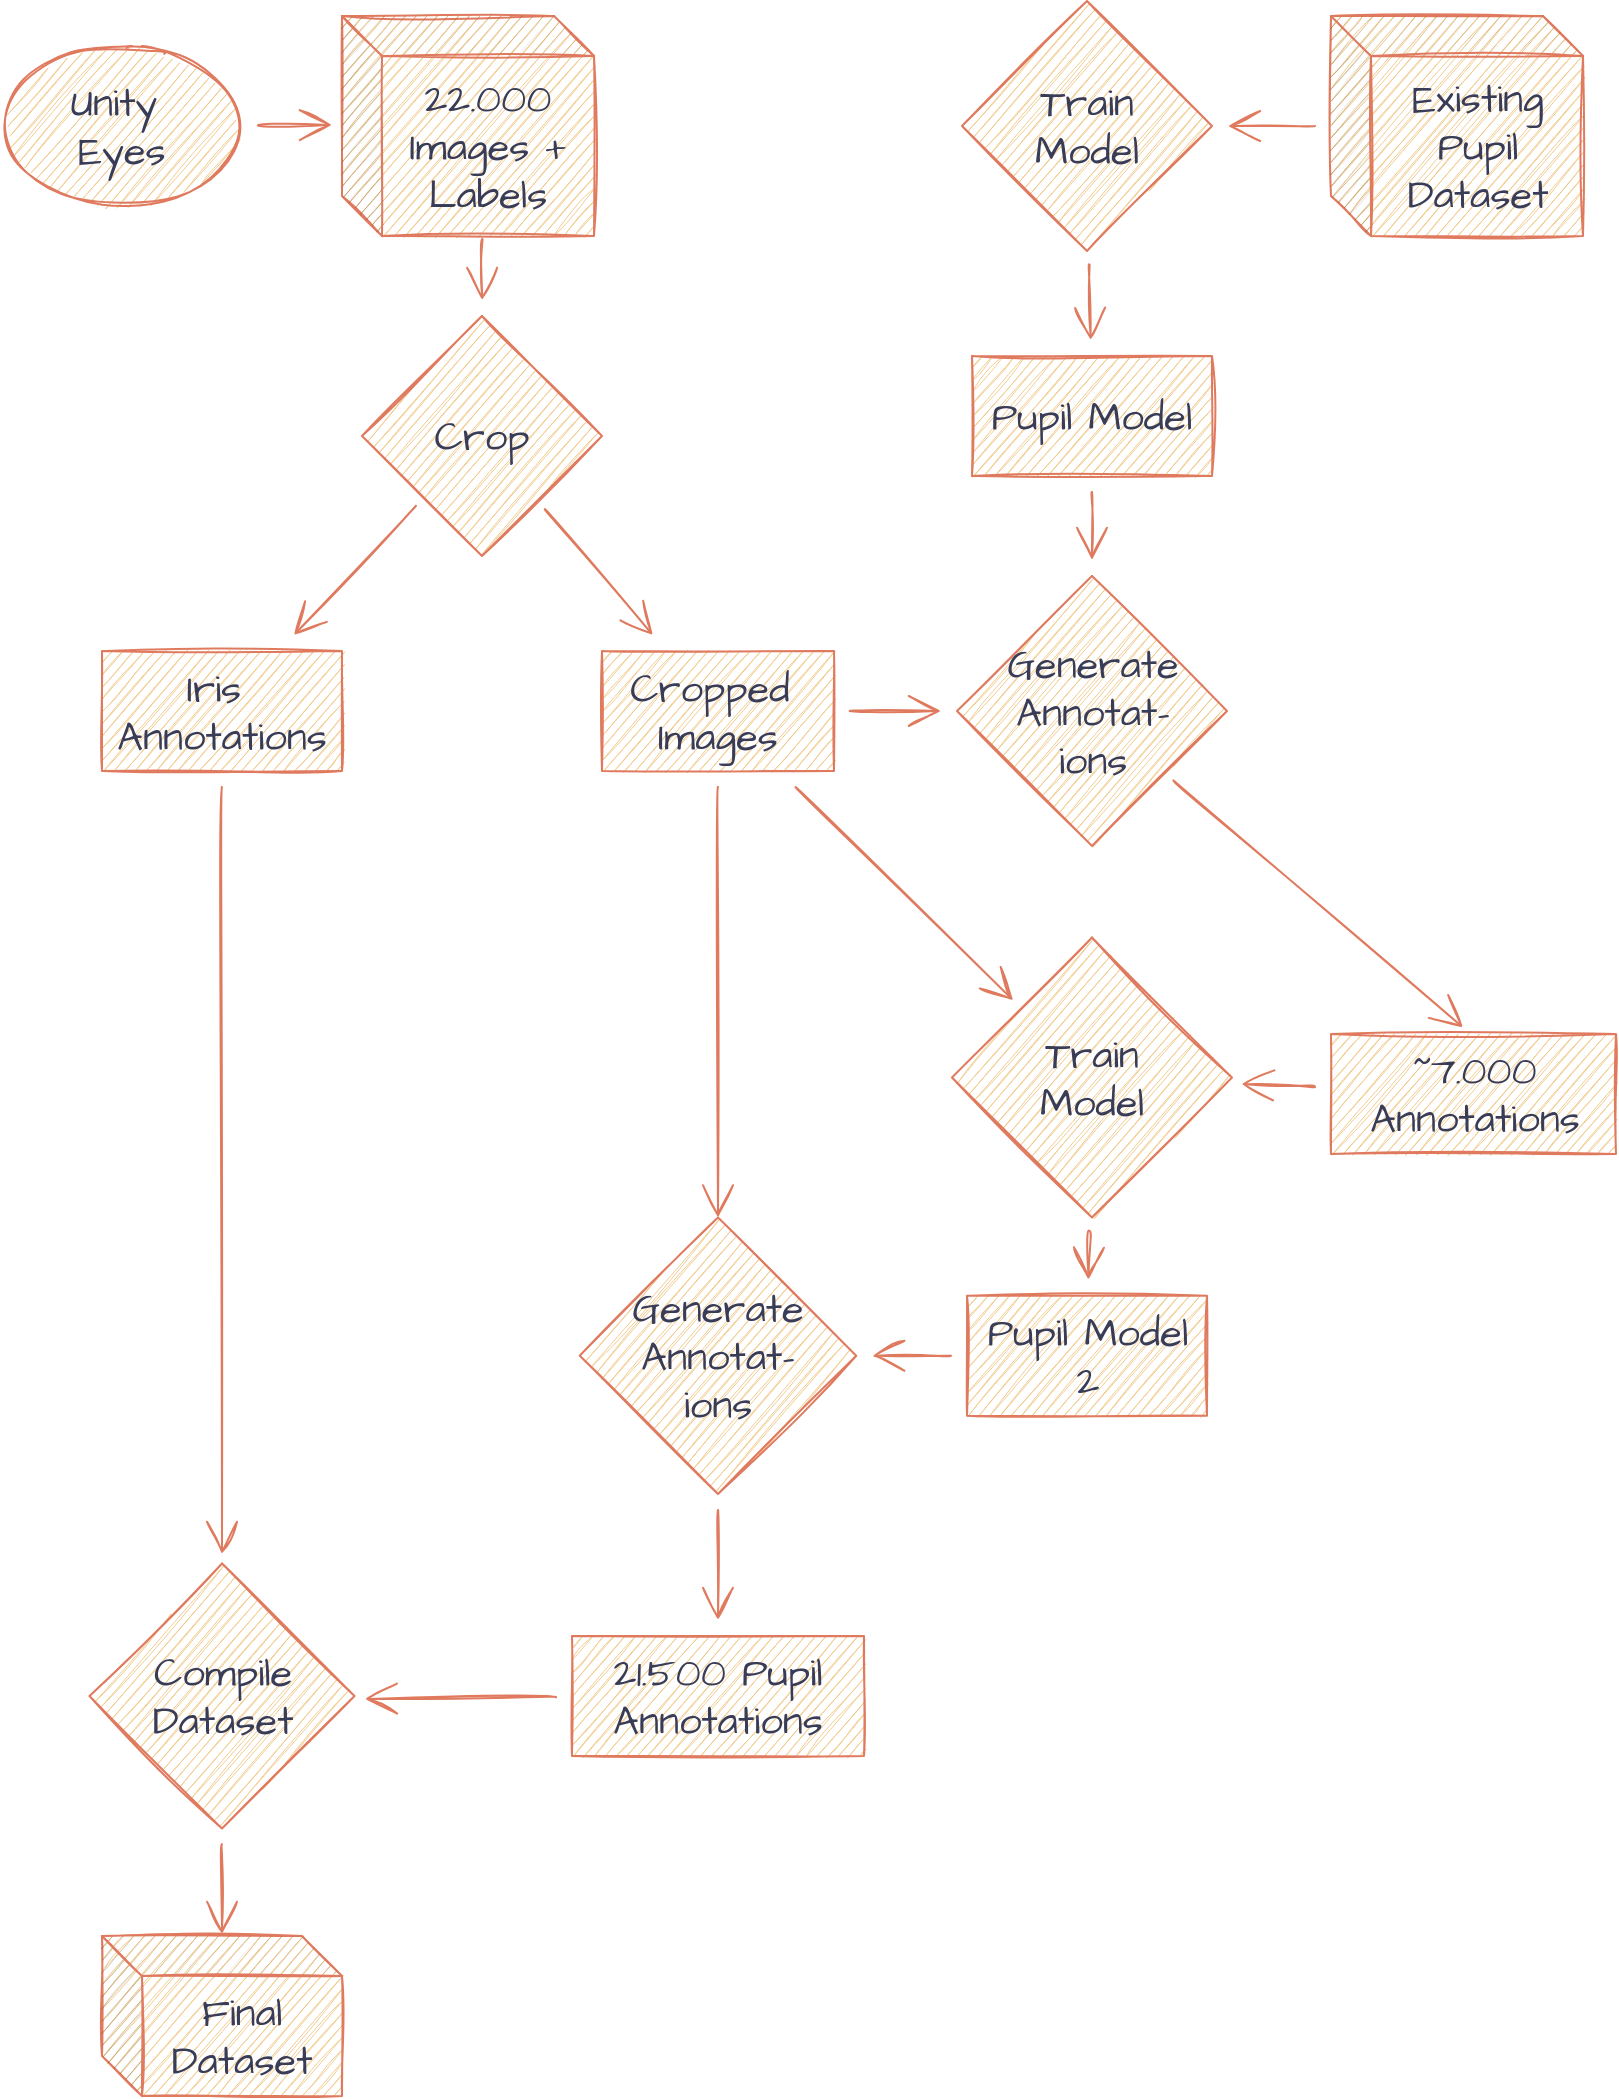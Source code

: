 <mxfile version="15.4.0" type="device"><diagram id="C5RBs43oDa-KdzZeNtuy" name="Page-1"><mxGraphModel dx="1086" dy="966" grid="1" gridSize="10" guides="1" tooltips="1" connect="1" arrows="1" fold="1" page="1" pageScale="1" pageWidth="827" pageHeight="1169" background="none" math="0" shadow="0"><root><mxCell id="WIyWlLk6GJQsqaUBKTNV-0"/><mxCell id="WIyWlLk6GJQsqaUBKTNV-1" parent="WIyWlLk6GJQsqaUBKTNV-0"/><mxCell id="pqBF0cvK7eCDuanpFvQr-18" value="Crop" style="rhombus;whiteSpace=wrap;html=1;hachureGap=4;pointerEvents=0;fontFamily=Architects Daughter;fontSize=20;sketch=1;fillColor=#F2CC8F;strokeColor=#E07A5F;fontColor=#393C56;fontSource=https%3A%2F%2Ffonts.googleapis.com%2Fcss%3Ffamily%3DArchitects%2BDaughter;" parent="WIyWlLk6GJQsqaUBKTNV-1" vertex="1"><mxGeometry x="180" y="181" width="120" height="120" as="geometry"/></mxCell><mxCell id="pqBF0cvK7eCDuanpFvQr-22" value="Iris&amp;nbsp;&lt;br&gt;Annotations" style="whiteSpace=wrap;html=1;hachureGap=4;pointerEvents=0;fontFamily=Architects Daughter;fontSize=20;sketch=1;fillColor=#F2CC8F;strokeColor=#E07A5F;fontColor=#393C56;fontSource=https%3A%2F%2Ffonts.googleapis.com%2Fcss%3Ffamily%3DArchitects%2BDaughter;" parent="WIyWlLk6GJQsqaUBKTNV-1" vertex="1"><mxGeometry x="50" y="348.5" width="120" height="60" as="geometry"/></mxCell><mxCell id="pqBF0cvK7eCDuanpFvQr-23" value="" style="edgeStyle=none;hachureGap=4;orthogonalLoop=1;jettySize=auto;html=1;fontFamily=Architects Daughter;fontSize=16;endArrow=open;startSize=14;endSize=14;sourcePerimeterSpacing=8;targetPerimeterSpacing=8;sketch=1;curved=1;labelBackgroundColor=#F4F1DE;strokeColor=#E07A5F;fontColor=#393C56;fontSource=https%3A%2F%2Ffonts.googleapis.com%2Fcss%3Ffamily%3DArchitects%2BDaughter;" parent="WIyWlLk6GJQsqaUBKTNV-1" source="pqBF0cvK7eCDuanpFvQr-18" target="pqBF0cvK7eCDuanpFvQr-22" edge="1"><mxGeometry y="23.5" as="geometry"/></mxCell><mxCell id="pqBF0cvK7eCDuanpFvQr-24" value="&lt;span&gt;22.000 Images + Labels&lt;/span&gt;" style="shape=cube;whiteSpace=wrap;html=1;boundedLbl=1;backgroundOutline=1;darkOpacity=0.05;darkOpacity2=0.1;hachureGap=4;pointerEvents=0;fontFamily=Architects Daughter;fontSize=20;sketch=1;fillColor=#F2CC8F;strokeColor=#E07A5F;fontColor=#393C56;fontSource=https%3A%2F%2Ffonts.googleapis.com%2Fcss%3Ffamily%3DArchitects%2BDaughter;" parent="WIyWlLk6GJQsqaUBKTNV-1" vertex="1"><mxGeometry x="170" y="31" width="126" height="110" as="geometry"/></mxCell><mxCell id="pqBF0cvK7eCDuanpFvQr-19" value="" style="edgeStyle=none;hachureGap=4;orthogonalLoop=1;jettySize=auto;html=1;fontFamily=Architects Daughter;fontSize=16;endArrow=open;startSize=14;endSize=14;sourcePerimeterSpacing=8;targetPerimeterSpacing=8;exitX=0.556;exitY=1.014;exitDx=0;exitDy=0;exitPerimeter=0;sketch=1;curved=1;labelBackgroundColor=#F4F1DE;strokeColor=#E07A5F;fontColor=#393C56;fontSource=https%3A%2F%2Ffonts.googleapis.com%2Fcss%3Ffamily%3DArchitects%2BDaughter;" parent="WIyWlLk6GJQsqaUBKTNV-1" source="pqBF0cvK7eCDuanpFvQr-24" target="pqBF0cvK7eCDuanpFvQr-18" edge="1"><mxGeometry y="23.5" as="geometry"><mxPoint x="374.683" y="149" as="sourcePoint"/></mxGeometry></mxCell><mxCell id="pqBF0cvK7eCDuanpFvQr-82" style="edgeStyle=none;hachureGap=4;orthogonalLoop=1;jettySize=auto;html=1;entryX=-0.04;entryY=0.495;entryDx=0;entryDy=0;entryPerimeter=0;fontFamily=Architects Daughter;fontSize=16;endArrow=open;startSize=14;endSize=14;sourcePerimeterSpacing=8;targetPerimeterSpacing=8;sketch=1;curved=1;labelBackgroundColor=#F4F1DE;strokeColor=#E07A5F;fontColor=#393C56;fontSource=https%3A%2F%2Ffonts.googleapis.com%2Fcss%3Ffamily%3DArchitects%2BDaughter;" parent="WIyWlLk6GJQsqaUBKTNV-1" source="pqBF0cvK7eCDuanpFvQr-29" target="pqBF0cvK7eCDuanpFvQr-24" edge="1"><mxGeometry y="23.5" as="geometry"/></mxCell><mxCell id="pqBF0cvK7eCDuanpFvQr-29" value="Unity&amp;nbsp;&lt;br&gt;Eyes" style="ellipse;whiteSpace=wrap;html=1;hachureGap=4;pointerEvents=0;fontFamily=Architects Daughter;fontSize=20;sketch=1;fillColor=#F2CC8F;strokeColor=#E07A5F;fontColor=#393C56;fontSource=https%3A%2F%2Ffonts.googleapis.com%2Fcss%3Ffamily%3DArchitects%2BDaughter;" parent="WIyWlLk6GJQsqaUBKTNV-1" vertex="1"><mxGeometry y="46" width="120" height="80" as="geometry"/></mxCell><mxCell id="pqBF0cvK7eCDuanpFvQr-31" value="Cropped&amp;nbsp;&lt;br&gt;Images" style="whiteSpace=wrap;html=1;hachureGap=4;pointerEvents=0;fontFamily=Architects Daughter;fontSize=20;sketch=1;fillColor=#F2CC8F;strokeColor=#E07A5F;fontColor=#393C56;fontSource=https%3A%2F%2Ffonts.googleapis.com%2Fcss%3Ffamily%3DArchitects%2BDaughter;" parent="WIyWlLk6GJQsqaUBKTNV-1" vertex="1"><mxGeometry x="300" y="348.5" width="116" height="60" as="geometry"/></mxCell><mxCell id="pqBF0cvK7eCDuanpFvQr-32" value="" style="edgeStyle=none;hachureGap=4;orthogonalLoop=1;jettySize=auto;html=1;fontFamily=Architects Daughter;fontSize=16;endArrow=open;startSize=14;endSize=14;sourcePerimeterSpacing=8;targetPerimeterSpacing=8;sketch=1;curved=1;labelBackgroundColor=#F4F1DE;strokeColor=#E07A5F;fontColor=#393C56;fontSource=https%3A%2F%2Ffonts.googleapis.com%2Fcss%3Ffamily%3DArchitects%2BDaughter;" parent="WIyWlLk6GJQsqaUBKTNV-1" source="pqBF0cvK7eCDuanpFvQr-18" target="pqBF0cvK7eCDuanpFvQr-31" edge="1"><mxGeometry y="23.5" as="geometry"/></mxCell><mxCell id="pqBF0cvK7eCDuanpFvQr-33" value="&lt;span&gt;Existing Pupil Dataset&lt;/span&gt;" style="shape=cube;whiteSpace=wrap;html=1;boundedLbl=1;backgroundOutline=1;darkOpacity=0.05;darkOpacity2=0.1;hachureGap=4;pointerEvents=0;fontFamily=Architects Daughter;fontSize=20;sketch=1;fillColor=#F2CC8F;strokeColor=#E07A5F;fontColor=#393C56;fontSource=https%3A%2F%2Ffonts.googleapis.com%2Fcss%3Ffamily%3DArchitects%2BDaughter;" parent="WIyWlLk6GJQsqaUBKTNV-1" vertex="1"><mxGeometry x="664.5" y="31" width="126" height="110" as="geometry"/></mxCell><mxCell id="pqBF0cvK7eCDuanpFvQr-34" value="Train&lt;br&gt;Model" style="rhombus;whiteSpace=wrap;html=1;hachureGap=4;pointerEvents=0;fontFamily=Architects Daughter;fontSize=20;sketch=1;fillColor=#F2CC8F;strokeColor=#E07A5F;fontColor=#393C56;fontSource=https%3A%2F%2Ffonts.googleapis.com%2Fcss%3Ffamily%3DArchitects%2BDaughter;" parent="WIyWlLk6GJQsqaUBKTNV-1" vertex="1"><mxGeometry x="480" y="23.5" width="125" height="125" as="geometry"/></mxCell><mxCell id="pqBF0cvK7eCDuanpFvQr-35" value="" style="edgeStyle=none;hachureGap=4;orthogonalLoop=1;jettySize=auto;html=1;fontFamily=Architects Daughter;fontSize=16;endArrow=open;startSize=14;endSize=14;sourcePerimeterSpacing=8;targetPerimeterSpacing=8;sketch=1;curved=1;labelBackgroundColor=#F4F1DE;strokeColor=#E07A5F;fontColor=#393C56;fontSource=https%3A%2F%2Ffonts.googleapis.com%2Fcss%3Ffamily%3DArchitects%2BDaughter;" parent="WIyWlLk6GJQsqaUBKTNV-1" source="pqBF0cvK7eCDuanpFvQr-33" target="pqBF0cvK7eCDuanpFvQr-34" edge="1"><mxGeometry y="23.5" as="geometry"/></mxCell><mxCell id="pqBF0cvK7eCDuanpFvQr-38" value="Pupil Model" style="whiteSpace=wrap;html=1;hachureGap=4;pointerEvents=0;fontFamily=Architects Daughter;fontSize=20;sketch=1;fillColor=#F2CC8F;strokeColor=#E07A5F;fontColor=#393C56;fontSource=https%3A%2F%2Ffonts.googleapis.com%2Fcss%3Ffamily%3DArchitects%2BDaughter;" parent="WIyWlLk6GJQsqaUBKTNV-1" vertex="1"><mxGeometry x="485" y="201" width="120" height="60" as="geometry"/></mxCell><mxCell id="pqBF0cvK7eCDuanpFvQr-39" value="" style="edgeStyle=none;hachureGap=4;orthogonalLoop=1;jettySize=auto;html=1;fontFamily=Architects Daughter;fontSize=16;endArrow=open;startSize=14;endSize=14;sourcePerimeterSpacing=8;targetPerimeterSpacing=8;sketch=1;curved=1;labelBackgroundColor=#F4F1DE;strokeColor=#E07A5F;fontColor=#393C56;fontSource=https%3A%2F%2Ffonts.googleapis.com%2Fcss%3Ffamily%3DArchitects%2BDaughter;" parent="WIyWlLk6GJQsqaUBKTNV-1" source="pqBF0cvK7eCDuanpFvQr-34" target="pqBF0cvK7eCDuanpFvQr-38" edge="1"><mxGeometry y="23.5" as="geometry"/></mxCell><mxCell id="pqBF0cvK7eCDuanpFvQr-40" value="Generate&lt;br&gt;Annotat-&lt;br&gt;ions" style="rhombus;whiteSpace=wrap;html=1;hachureGap=4;pointerEvents=0;fontFamily=Architects Daughter;fontSize=20;sketch=1;fillColor=#F2CC8F;strokeColor=#E07A5F;fontColor=#393C56;fontSource=https%3A%2F%2Ffonts.googleapis.com%2Fcss%3Ffamily%3DArchitects%2BDaughter;" parent="WIyWlLk6GJQsqaUBKTNV-1" vertex="1"><mxGeometry x="477.5" y="311" width="135" height="135" as="geometry"/></mxCell><mxCell id="pqBF0cvK7eCDuanpFvQr-77" style="edgeStyle=none;hachureGap=4;orthogonalLoop=1;jettySize=auto;html=1;fontFamily=Architects Daughter;fontSize=16;endArrow=open;startSize=14;endSize=14;sourcePerimeterSpacing=8;targetPerimeterSpacing=8;sketch=1;curved=1;labelBackgroundColor=#F4F1DE;strokeColor=#E07A5F;fontColor=#393C56;fontSource=https%3A%2F%2Ffonts.googleapis.com%2Fcss%3Ffamily%3DArchitects%2BDaughter;" parent="WIyWlLk6GJQsqaUBKTNV-1" source="pqBF0cvK7eCDuanpFvQr-31" target="pqBF0cvK7eCDuanpFvQr-40" edge="1"><mxGeometry y="23.5" as="geometry"/></mxCell><mxCell id="pqBF0cvK7eCDuanpFvQr-45" style="edgeStyle=none;hachureGap=4;orthogonalLoop=1;jettySize=auto;html=1;fontFamily=Architects Daughter;fontSize=16;endArrow=open;startSize=14;endSize=14;sourcePerimeterSpacing=8;targetPerimeterSpacing=8;sketch=1;curved=1;labelBackgroundColor=#F4F1DE;strokeColor=#E07A5F;fontColor=#393C56;fontSource=https%3A%2F%2Ffonts.googleapis.com%2Fcss%3Ffamily%3DArchitects%2BDaughter;" parent="WIyWlLk6GJQsqaUBKTNV-1" source="pqBF0cvK7eCDuanpFvQr-38" target="pqBF0cvK7eCDuanpFvQr-40" edge="1"><mxGeometry y="23.5" as="geometry"/></mxCell><mxCell id="pqBF0cvK7eCDuanpFvQr-51" value="~7.000 Annotations" style="whiteSpace=wrap;html=1;hachureGap=4;pointerEvents=0;fontFamily=Architects Daughter;fontSize=20;sketch=1;fillColor=#F2CC8F;strokeColor=#E07A5F;fontColor=#393C56;fontSource=https%3A%2F%2Ffonts.googleapis.com%2Fcss%3Ffamily%3DArchitects%2BDaughter;" parent="WIyWlLk6GJQsqaUBKTNV-1" vertex="1"><mxGeometry x="664.5" y="540" width="142.5" height="60" as="geometry"/></mxCell><mxCell id="pqBF0cvK7eCDuanpFvQr-52" value="" style="edgeStyle=none;hachureGap=4;orthogonalLoop=1;jettySize=auto;html=1;fontFamily=Architects Daughter;fontSize=16;endArrow=open;startSize=14;endSize=14;sourcePerimeterSpacing=8;targetPerimeterSpacing=8;sketch=1;curved=1;labelBackgroundColor=#F4F1DE;strokeColor=#E07A5F;fontColor=#393C56;entryX=0.463;entryY=-0.055;entryDx=0;entryDy=0;entryPerimeter=0;fontSource=https%3A%2F%2Ffonts.googleapis.com%2Fcss%3Ffamily%3DArchitects%2BDaughter;" parent="WIyWlLk6GJQsqaUBKTNV-1" source="pqBF0cvK7eCDuanpFvQr-40" target="pqBF0cvK7eCDuanpFvQr-51" edge="1"><mxGeometry y="23.5" as="geometry"/></mxCell><mxCell id="pqBF0cvK7eCDuanpFvQr-56" value="Train&lt;br&gt;Model" style="rhombus;whiteSpace=wrap;html=1;hachureGap=4;pointerEvents=0;fontFamily=Architects Daughter;fontSize=20;sketch=1;fillColor=#F2CC8F;strokeColor=#E07A5F;fontColor=#393C56;fontSource=https%3A%2F%2Ffonts.googleapis.com%2Fcss%3Ffamily%3DArchitects%2BDaughter;" parent="WIyWlLk6GJQsqaUBKTNV-1" vertex="1"><mxGeometry x="475" y="491.75" width="140" height="140" as="geometry"/></mxCell><mxCell id="pqBF0cvK7eCDuanpFvQr-80" style="edgeStyle=none;hachureGap=4;orthogonalLoop=1;jettySize=auto;html=1;fontFamily=Architects Daughter;fontSize=16;endArrow=open;startSize=14;endSize=14;sourcePerimeterSpacing=8;targetPerimeterSpacing=8;sketch=1;curved=1;labelBackgroundColor=#F4F1DE;strokeColor=#E07A5F;fontColor=#393C56;fontSource=https%3A%2F%2Ffonts.googleapis.com%2Fcss%3Ffamily%3DArchitects%2BDaughter;" parent="WIyWlLk6GJQsqaUBKTNV-1" source="pqBF0cvK7eCDuanpFvQr-31" target="pqBF0cvK7eCDuanpFvQr-56" edge="1"><mxGeometry y="23.5" as="geometry"/></mxCell><mxCell id="pqBF0cvK7eCDuanpFvQr-81" style="edgeStyle=none;hachureGap=4;orthogonalLoop=1;jettySize=auto;html=1;fontFamily=Architects Daughter;fontSize=16;endArrow=open;startSize=14;endSize=14;sourcePerimeterSpacing=8;targetPerimeterSpacing=8;sketch=1;curved=1;labelBackgroundColor=#F4F1DE;strokeColor=#E07A5F;fontColor=#393C56;fontSource=https%3A%2F%2Ffonts.googleapis.com%2Fcss%3Ffamily%3DArchitects%2BDaughter;" parent="WIyWlLk6GJQsqaUBKTNV-1" source="pqBF0cvK7eCDuanpFvQr-51" target="pqBF0cvK7eCDuanpFvQr-56" edge="1"><mxGeometry y="23.5" as="geometry"/></mxCell><mxCell id="pqBF0cvK7eCDuanpFvQr-59" value="Pupil Model 2" style="whiteSpace=wrap;html=1;hachureGap=4;pointerEvents=0;fontFamily=Architects Daughter;fontSize=20;sketch=1;fillColor=#F2CC8F;strokeColor=#E07A5F;fontColor=#393C56;fontSource=https%3A%2F%2Ffonts.googleapis.com%2Fcss%3Ffamily%3DArchitects%2BDaughter;" parent="WIyWlLk6GJQsqaUBKTNV-1" vertex="1"><mxGeometry x="482.5" y="670.87" width="120" height="60" as="geometry"/></mxCell><mxCell id="pqBF0cvK7eCDuanpFvQr-60" value="" style="edgeStyle=none;hachureGap=4;orthogonalLoop=1;jettySize=auto;html=1;fontFamily=Architects Daughter;fontSize=16;endArrow=open;startSize=14;endSize=14;sourcePerimeterSpacing=8;targetPerimeterSpacing=8;sketch=1;curved=1;labelBackgroundColor=#F4F1DE;strokeColor=#E07A5F;fontColor=#393C56;fontSource=https%3A%2F%2Ffonts.googleapis.com%2Fcss%3Ffamily%3DArchitects%2BDaughter;" parent="WIyWlLk6GJQsqaUBKTNV-1" source="pqBF0cvK7eCDuanpFvQr-56" target="pqBF0cvK7eCDuanpFvQr-59" edge="1"><mxGeometry y="23.5" as="geometry"/></mxCell><mxCell id="pqBF0cvK7eCDuanpFvQr-65" value="Generate&lt;br&gt;Annotat-&lt;br&gt;ions" style="rhombus;whiteSpace=wrap;html=1;hachureGap=4;pointerEvents=0;fontFamily=Architects Daughter;fontSize=20;sketch=1;fillColor=#F2CC8F;strokeColor=#E07A5F;fontColor=#393C56;fontSource=https%3A%2F%2Ffonts.googleapis.com%2Fcss%3Ffamily%3DArchitects%2BDaughter;" parent="WIyWlLk6GJQsqaUBKTNV-1" vertex="1"><mxGeometry x="288.88" y="631.75" width="138.25" height="138.25" as="geometry"/></mxCell><mxCell id="pqBF0cvK7eCDuanpFvQr-66" style="edgeStyle=none;hachureGap=4;orthogonalLoop=1;jettySize=auto;html=1;entryX=0.5;entryY=0;entryDx=0;entryDy=0;fontFamily=Architects Daughter;fontSize=16;endArrow=open;startSize=14;endSize=14;sourcePerimeterSpacing=8;targetPerimeterSpacing=8;sketch=1;curved=1;labelBackgroundColor=#F4F1DE;strokeColor=#E07A5F;fontColor=#393C56;fontSource=https%3A%2F%2Ffonts.googleapis.com%2Fcss%3Ffamily%3DArchitects%2BDaughter;" parent="WIyWlLk6GJQsqaUBKTNV-1" source="pqBF0cvK7eCDuanpFvQr-31" target="pqBF0cvK7eCDuanpFvQr-65" edge="1"><mxGeometry y="23.5" as="geometry"/></mxCell><mxCell id="pqBF0cvK7eCDuanpFvQr-67" style="edgeStyle=none;hachureGap=4;orthogonalLoop=1;jettySize=auto;html=1;fontFamily=Architects Daughter;fontSize=16;endArrow=open;startSize=14;endSize=14;sourcePerimeterSpacing=8;targetPerimeterSpacing=8;sketch=1;curved=1;labelBackgroundColor=#F4F1DE;strokeColor=#E07A5F;fontColor=#393C56;fontSource=https%3A%2F%2Ffonts.googleapis.com%2Fcss%3Ffamily%3DArchitects%2BDaughter;" parent="WIyWlLk6GJQsqaUBKTNV-1" source="pqBF0cvK7eCDuanpFvQr-59" target="pqBF0cvK7eCDuanpFvQr-65" edge="1"><mxGeometry y="23.5" as="geometry"/></mxCell><mxCell id="pqBF0cvK7eCDuanpFvQr-68" value="21.500 Pupil Annotations" style="whiteSpace=wrap;html=1;hachureGap=4;pointerEvents=0;fontFamily=Architects Daughter;fontSize=20;sketch=1;fillColor=#F2CC8F;strokeColor=#E07A5F;fontColor=#393C56;fontSource=https%3A%2F%2Ffonts.googleapis.com%2Fcss%3Ffamily%3DArchitects%2BDaughter;" parent="WIyWlLk6GJQsqaUBKTNV-1" vertex="1"><mxGeometry x="285" y="841" width="146" height="60" as="geometry"/></mxCell><mxCell id="pqBF0cvK7eCDuanpFvQr-69" value="" style="edgeStyle=none;hachureGap=4;orthogonalLoop=1;jettySize=auto;html=1;fontFamily=Architects Daughter;fontSize=16;endArrow=open;startSize=14;endSize=14;sourcePerimeterSpacing=8;targetPerimeterSpacing=8;sketch=1;curved=1;labelBackgroundColor=#F4F1DE;strokeColor=#E07A5F;fontColor=#393C56;fontSource=https%3A%2F%2Ffonts.googleapis.com%2Fcss%3Ffamily%3DArchitects%2BDaughter;" parent="WIyWlLk6GJQsqaUBKTNV-1" source="pqBF0cvK7eCDuanpFvQr-65" target="pqBF0cvK7eCDuanpFvQr-68" edge="1"><mxGeometry y="23.5" as="geometry"/></mxCell><mxCell id="pqBF0cvK7eCDuanpFvQr-72" value="Compile Dataset" style="rhombus;whiteSpace=wrap;html=1;hachureGap=4;pointerEvents=0;fontFamily=Architects Daughter;fontSize=20;sketch=1;fillColor=#F2CC8F;strokeColor=#E07A5F;fontColor=#393C56;fontSource=https%3A%2F%2Ffonts.googleapis.com%2Fcss%3Ffamily%3DArchitects%2BDaughter;" parent="WIyWlLk6GJQsqaUBKTNV-1" vertex="1"><mxGeometry x="43.75" y="804.75" width="132.5" height="132.5" as="geometry"/></mxCell><mxCell id="pqBF0cvK7eCDuanpFvQr-73" value="" style="edgeStyle=none;hachureGap=4;orthogonalLoop=1;jettySize=auto;html=1;fontFamily=Architects Daughter;fontSize=16;endArrow=open;startSize=14;endSize=14;sourcePerimeterSpacing=8;targetPerimeterSpacing=8;sketch=1;curved=1;labelBackgroundColor=#F4F1DE;strokeColor=#E07A5F;fontColor=#393C56;fontSource=https%3A%2F%2Ffonts.googleapis.com%2Fcss%3Ffamily%3DArchitects%2BDaughter;" parent="WIyWlLk6GJQsqaUBKTNV-1" source="pqBF0cvK7eCDuanpFvQr-22" edge="1"><mxGeometry y="23.5" as="geometry"><mxPoint x="110" y="800" as="targetPoint"/></mxGeometry></mxCell><mxCell id="pqBF0cvK7eCDuanpFvQr-74" style="edgeStyle=none;hachureGap=4;orthogonalLoop=1;jettySize=auto;html=1;entryX=1.039;entryY=0.511;entryDx=0;entryDy=0;entryPerimeter=0;fontFamily=Architects Daughter;fontSize=16;endArrow=open;startSize=14;endSize=14;sourcePerimeterSpacing=8;targetPerimeterSpacing=8;sketch=1;curved=1;labelBackgroundColor=#F4F1DE;strokeColor=#E07A5F;fontColor=#393C56;fontSource=https%3A%2F%2Ffonts.googleapis.com%2Fcss%3Ffamily%3DArchitects%2BDaughter;" parent="WIyWlLk6GJQsqaUBKTNV-1" source="pqBF0cvK7eCDuanpFvQr-68" target="pqBF0cvK7eCDuanpFvQr-72" edge="1"><mxGeometry y="23.5" as="geometry"/></mxCell><mxCell id="pqBF0cvK7eCDuanpFvQr-75" value="Final Dataset" style="shape=cube;whiteSpace=wrap;html=1;boundedLbl=1;backgroundOutline=1;darkOpacity=0.05;darkOpacity2=0.1;hachureGap=4;pointerEvents=0;fontFamily=Architects Daughter;fontSize=20;sketch=1;fillColor=#F2CC8F;strokeColor=#E07A5F;fontColor=#393C56;fontSource=https%3A%2F%2Ffonts.googleapis.com%2Fcss%3Ffamily%3DArchitects%2BDaughter;" parent="WIyWlLk6GJQsqaUBKTNV-1" vertex="1"><mxGeometry x="50" y="991" width="120" height="80" as="geometry"/></mxCell><mxCell id="pqBF0cvK7eCDuanpFvQr-76" style="edgeStyle=none;hachureGap=4;orthogonalLoop=1;jettySize=auto;html=1;fontFamily=Architects Daughter;fontSize=16;endArrow=open;startSize=14;endSize=14;sourcePerimeterSpacing=8;targetPerimeterSpacing=8;sketch=1;curved=1;labelBackgroundColor=#F4F1DE;strokeColor=#E07A5F;fontColor=#393C56;fontSource=https%3A%2F%2Ffonts.googleapis.com%2Fcss%3Ffamily%3DArchitects%2BDaughter;" parent="WIyWlLk6GJQsqaUBKTNV-1" source="pqBF0cvK7eCDuanpFvQr-72" edge="1"><mxGeometry y="23.5" as="geometry"><mxPoint x="110" y="990" as="targetPoint"/></mxGeometry></mxCell></root></mxGraphModel></diagram></mxfile>